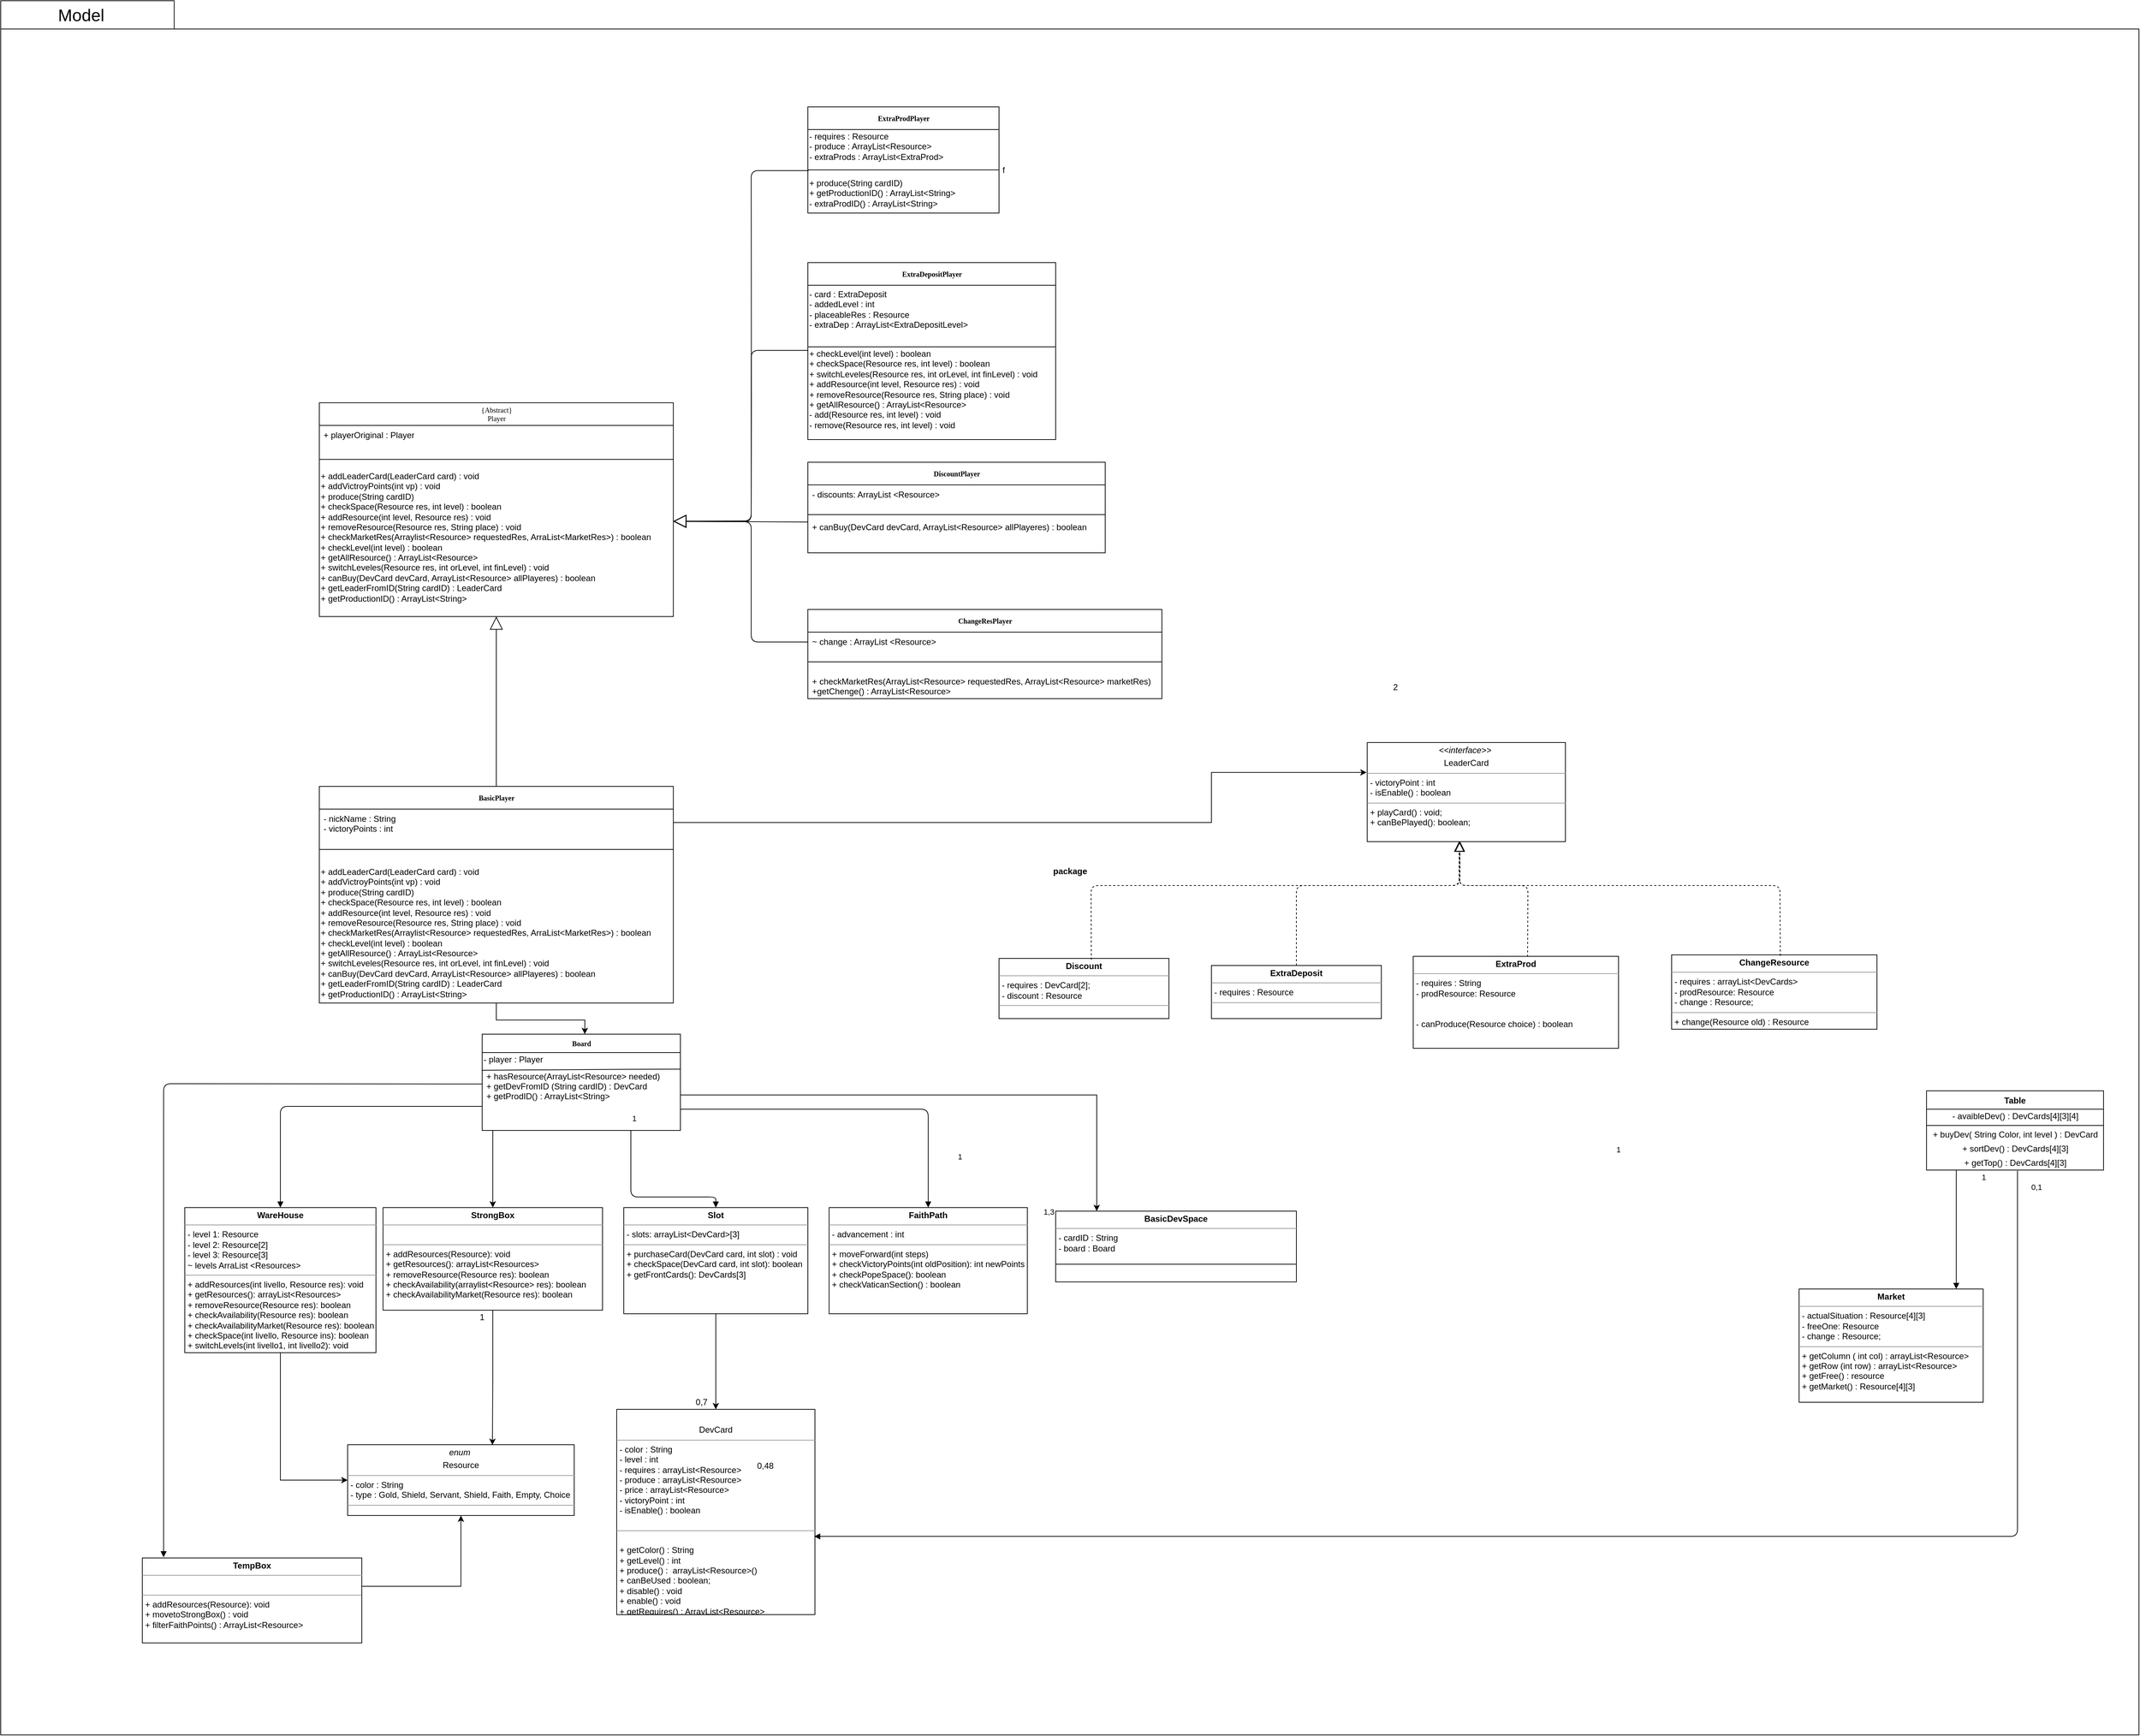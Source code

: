 <mxfile version="14.6.13" type="github">
  <diagram name="Page-1" id="c4acf3e9-155e-7222-9cf6-157b1a14988f">
    <mxGraphModel dx="6780" dy="4185" grid="1" gridSize="10" guides="1" tooltips="1" connect="1" arrows="1" fold="1" page="1" pageScale="1" pageWidth="850" pageHeight="1100" background="#ffffff" math="0" shadow="0">
      <root>
        <mxCell id="0" />
        <mxCell id="1" parent="0" />
        <mxCell id="kKySkyt4rWCCK8jObTBy-1" style="edgeStyle=orthogonalEdgeStyle;rounded=0;orthogonalLoop=1;jettySize=auto;html=1;exitX=1;exitY=0.5;exitDx=0;exitDy=0;entryX=-0.003;entryY=0.302;entryDx=0;entryDy=0;entryPerimeter=0;" parent="1" source="17acba5748e5396b-21" target="Tt4_UZsse2JY--aP2vom-9" edge="1">
          <mxGeometry relative="1" as="geometry">
            <mxPoint x="1279" y="289" as="targetPoint" />
            <Array as="points">
              <mxPoint x="1060" y="361" />
              <mxPoint x="1060" y="290" />
            </Array>
          </mxGeometry>
        </mxCell>
        <mxCell id="17acba5748e5396b-20" value="{Abstract}&lt;br&gt;Player" style="swimlane;html=1;fontStyle=0;childLayout=stackLayout;horizontal=1;startSize=32;fillColor=none;horizontalStack=0;resizeParent=1;resizeLast=0;collapsible=1;marginBottom=0;swimlaneFillColor=#ffffff;rounded=0;shadow=0;comic=0;labelBackgroundColor=none;strokeWidth=1;fontFamily=Verdana;fontSize=10;align=center;" parent="1" vertex="1">
          <mxGeometry x="-200" y="-232" width="500" height="302" as="geometry" />
        </mxCell>
        <mxCell id="tSDiauI4BHr5IlE3H6ec-18" value="+ playerOriginal : Player" style="text;html=1;strokeColor=none;fillColor=none;align=left;verticalAlign=top;spacingLeft=4;spacingRight=4;whiteSpace=wrap;overflow=hidden;rotatable=0;points=[[0,0.5],[1,0.5]];portConstraint=eastwest;" parent="17acba5748e5396b-20" vertex="1">
          <mxGeometry y="32" width="500" height="28" as="geometry" />
        </mxCell>
        <mxCell id="Tt4_UZsse2JY--aP2vom-36" value="" style="line;strokeWidth=1;fillColor=none;align=left;verticalAlign=middle;spacingTop=-1;spacingLeft=3;spacingRight=3;rotatable=0;labelPosition=right;points=[];portConstraint=eastwest;" parent="17acba5748e5396b-20" vertex="1">
          <mxGeometry y="60" width="500" height="40" as="geometry" />
        </mxCell>
        <mxCell id="J_sTyP8ABnYzC_URSm-T-1" value="+ addLeaderCard(LeaderCard card) : void&lt;br&gt;+ addVictroyPoints(int vp) : void&lt;br&gt;+ produce(String cardID)&lt;br&gt;+ checkSpace(Resource res, int level) : boolean&lt;br&gt;+ addResource(int level, Resource res) : void&lt;br&gt;+ removeResource(Resource res, String place) : void&lt;br&gt;+ checkMarketRes(Arraylist&amp;lt;Resource&amp;gt; requestedRes, ArraList&amp;lt;MarketRes&amp;gt;) : boolean&lt;br&gt;+ checkLevel(int level) : boolean&lt;br&gt;+ getAllResource() : ArrayList&amp;lt;Resource&amp;gt;&lt;br&gt;+ switchLeveles(Resource res, int orLevel, int finLevel) : void&lt;br&gt;+ canBuy(DevCard devCard, ArrayList&amp;lt;Resource&amp;gt; allPlayeres) : boolean&lt;br&gt;+ getLeaderFromID(String cardID) : LeaderCard&lt;br&gt;+ getProductionID() : ArrayList&amp;lt;String&amp;gt;&lt;br&gt;" style="text;html=1;strokeColor=none;fillColor=none;align=left;verticalAlign=middle;whiteSpace=wrap;rounded=0;" vertex="1" parent="17acba5748e5396b-20">
          <mxGeometry y="100" width="500" height="180" as="geometry" />
        </mxCell>
        <mxCell id="8uedm5YtxWgwwN68aBkR-3" style="edgeStyle=orthogonalEdgeStyle;rounded=0;orthogonalLoop=1;jettySize=auto;html=1;exitX=1;exitY=0.443;exitDx=0;exitDy=0;exitPerimeter=0;" parent="1" source="J_sTyP8ABnYzC_URSm-T-20" target="Tt4_UZsse2JY--aP2vom-49" edge="1">
          <mxGeometry relative="1" as="geometry">
            <Array as="points">
              <mxPoint x="898" y="746" />
            </Array>
            <mxPoint x="897.66" y="979.35" as="targetPoint" />
          </mxGeometry>
        </mxCell>
        <mxCell id="J_sTyP8ABnYzC_URSm-T-11" style="edgeStyle=orthogonalEdgeStyle;rounded=0;orthogonalLoop=1;jettySize=auto;html=1;" edge="1" parent="1" target="RtRzZt0xqBWtNR3uWcVC-19">
          <mxGeometry relative="1" as="geometry">
            <mxPoint x="45" y="796" as="sourcePoint" />
            <Array as="points">
              <mxPoint x="45" y="796" />
            </Array>
          </mxGeometry>
        </mxCell>
        <mxCell id="5d2195bd80daf111-5" value="&lt;b&gt;Board&lt;/b&gt;" style="swimlane;html=1;fontStyle=0;childLayout=stackLayout;horizontal=1;startSize=26;fillColor=none;horizontalStack=0;resizeParent=1;resizeLast=0;collapsible=1;marginBottom=0;swimlaneFillColor=#ffffff;rounded=0;shadow=0;comic=0;labelBackgroundColor=none;strokeWidth=1;fontFamily=Verdana;fontSize=10;align=center;" parent="1" vertex="1">
          <mxGeometry x="30" y="660" width="280" height="136" as="geometry" />
        </mxCell>
        <mxCell id="J_sTyP8ABnYzC_URSm-T-12" value="- player : Player&lt;br&gt;" style="text;html=1;strokeColor=none;fillColor=none;align=left;verticalAlign=middle;whiteSpace=wrap;rounded=0;" vertex="1" parent="5d2195bd80daf111-5">
          <mxGeometry y="26" width="280" height="20" as="geometry" />
        </mxCell>
        <mxCell id="J_sTyP8ABnYzC_URSm-T-20" value="+ hasResource(ArrayList&lt;Resource&gt; needed)&#xa;+ getDevFromID (String cardID) : DevCard&#xa;+ getProdID() : ArrayList&lt;String&gt;&#xa;" style="text;strokeColor=none;fillColor=none;align=left;verticalAlign=top;spacingLeft=4;spacingRight=4;overflow=hidden;rotatable=0;points=[[0,0.5],[1,0.5]];portConstraint=eastwest;" vertex="1" parent="5d2195bd80daf111-5">
          <mxGeometry y="46" width="280" height="90" as="geometry" />
        </mxCell>
        <mxCell id="J_sTyP8ABnYzC_URSm-T-14" value="" style="endArrow=none;html=1;exitX=0;exitY=0.056;exitDx=0;exitDy=0;exitPerimeter=0;entryX=1.002;entryY=0.037;entryDx=0;entryDy=0;entryPerimeter=0;" edge="1" parent="5d2195bd80daf111-5" source="J_sTyP8ABnYzC_URSm-T-20" target="J_sTyP8ABnYzC_URSm-T-20">
          <mxGeometry width="50" height="50" relative="1" as="geometry">
            <mxPoint x="-40" y="90" as="sourcePoint" />
            <mxPoint x="270" y="50" as="targetPoint" />
            <Array as="points">
              <mxPoint x="140" y="50" />
            </Array>
          </mxGeometry>
        </mxCell>
        <mxCell id="5d2195bd80daf111-12" value="&lt;p style=&quot;margin: 0px ; margin-top: 4px ; text-align: center&quot;&gt;&lt;i&gt;enum&amp;nbsp;&lt;/i&gt;&lt;/p&gt;&lt;p style=&quot;margin: 0px ; margin-top: 4px ; text-align: center&quot;&gt;Resource&lt;/p&gt;&lt;hr size=&quot;1&quot;&gt;&lt;p style=&quot;margin: 0px ; margin-left: 4px&quot;&gt;- color : String&lt;br&gt;- type : Gold, Shield, Servant, Shield, Faith, Empty, Choice&lt;/p&gt;&lt;hr size=&quot;1&quot;&gt;&lt;p style=&quot;margin: 0px ; margin-left: 4px&quot;&gt;&lt;br&gt;&lt;/p&gt;" style="verticalAlign=top;align=left;overflow=fill;fontSize=12;fontFamily=Helvetica;html=1;rounded=0;shadow=0;comic=0;labelBackgroundColor=none;strokeWidth=1" parent="1" vertex="1">
          <mxGeometry x="-160" y="1240" width="320" height="100" as="geometry" />
        </mxCell>
        <mxCell id="RtRzZt0xqBWtNR3uWcVC-22" style="edgeStyle=orthogonalEdgeStyle;rounded=0;orthogonalLoop=1;jettySize=auto;html=1;entryX=0.639;entryY=0.004;entryDx=0;entryDy=0;entryPerimeter=0;" parent="1" source="RtRzZt0xqBWtNR3uWcVC-19" target="5d2195bd80daf111-12" edge="1">
          <mxGeometry relative="1" as="geometry" />
        </mxCell>
        <mxCell id="RtRzZt0xqBWtNR3uWcVC-19" value="&lt;p style=&quot;margin: 0px ; margin-top: 4px ; text-align: center&quot;&gt;&lt;b&gt;StrongBox&lt;/b&gt;&lt;/p&gt;&lt;hr size=&quot;1&quot;&gt;&lt;p style=&quot;margin: 0px ; margin-left: 4px&quot;&gt;&lt;br&gt;&lt;/p&gt;&lt;hr size=&quot;1&quot;&gt;&lt;p style=&quot;margin: 0px ; margin-left: 4px&quot;&gt;+ addResources(Resource): void&lt;/p&gt;&lt;p style=&quot;margin: 0px ; margin-left: 4px&quot;&gt;+ getResources(): arrayList&amp;lt;Resources&amp;gt;&lt;/p&gt;&lt;p style=&quot;margin: 0px ; margin-left: 4px&quot;&gt;+ removeResource(Resource res): boolean&lt;/p&gt;&lt;p style=&quot;margin: 0px ; margin-left: 4px&quot;&gt;+ checkAvailability(arraylist&amp;lt;Resource&amp;gt; res): boolean&lt;/p&gt;&lt;p style=&quot;margin: 0px ; margin-left: 4px&quot;&gt;+ checkAvailabilityMarket(Resource res): boolean&lt;br&gt;&lt;/p&gt;" style="verticalAlign=top;align=left;overflow=fill;fontSize=12;fontFamily=Helvetica;html=1;rounded=0;shadow=0;comic=0;labelBackgroundColor=none;strokeWidth=1" parent="1" vertex="1">
          <mxGeometry x="-110" y="905" width="310" height="145" as="geometry" />
        </mxCell>
        <mxCell id="RtRzZt0xqBWtNR3uWcVC-25" style="edgeStyle=orthogonalEdgeStyle;rounded=0;orthogonalLoop=1;jettySize=auto;html=1;" parent="1" source="RtRzZt0xqBWtNR3uWcVC-20" target="5d2195bd80daf111-12" edge="1">
          <mxGeometry relative="1" as="geometry">
            <Array as="points">
              <mxPoint x="-255" y="1190" />
              <mxPoint x="-255" y="1190" />
            </Array>
          </mxGeometry>
        </mxCell>
        <mxCell id="RtRzZt0xqBWtNR3uWcVC-20" value="&lt;p style=&quot;margin: 0px ; margin-top: 4px ; text-align: center&quot;&gt;&lt;b&gt;WareHouse&lt;/b&gt;&lt;/p&gt;&lt;hr size=&quot;1&quot;&gt;&lt;p style=&quot;margin: 0px ; margin-left: 4px&quot;&gt;- level 1: Resource&lt;/p&gt;&lt;p style=&quot;margin: 0px ; margin-left: 4px&quot;&gt;- level 2: Resource[2]&lt;/p&gt;&lt;p style=&quot;margin: 0px ; margin-left: 4px&quot;&gt;- level 3: Resource[3]&lt;/p&gt;&lt;p style=&quot;margin: 0px ; margin-left: 4px&quot;&gt;~ levels ArraList &amp;lt;Resources&amp;gt;&lt;/p&gt;&lt;hr size=&quot;1&quot;&gt;&lt;p style=&quot;margin: 0px ; margin-left: 4px&quot;&gt;+ addResources(int livello, Resource res): void&lt;/p&gt;&lt;p style=&quot;margin: 0px ; margin-left: 4px&quot;&gt;+ getResources(): arrayList&amp;lt;Resources&amp;gt;&lt;/p&gt;&lt;p style=&quot;margin: 0px ; margin-left: 4px&quot;&gt;+ removeResource(Resource res): boolean&lt;/p&gt;&lt;p style=&quot;margin: 0px ; margin-left: 4px&quot;&gt;+ checkAvailability(Resource res): boolean&lt;/p&gt;&lt;p style=&quot;margin: 0px ; margin-left: 4px&quot;&gt;+ checkAvailabilityMarket(Resource res): boolean&lt;/p&gt;&lt;p style=&quot;margin: 0px ; margin-left: 4px&quot;&gt;+ checkSpace(int livello, Resource ins): boolean&lt;/p&gt;&lt;p style=&quot;margin: 0px ; margin-left: 4px&quot;&gt;+ switchLevels(int livello1, int livello2): void&lt;/p&gt;" style="verticalAlign=top;align=left;overflow=fill;fontSize=12;fontFamily=Helvetica;html=1;rounded=0;shadow=0;comic=0;labelBackgroundColor=none;strokeWidth=1" parent="1" vertex="1">
          <mxGeometry x="-390" y="905" width="270" height="205" as="geometry" />
        </mxCell>
        <mxCell id="RtRzZt0xqBWtNR3uWcVC-24" value="1" style="text;html=1;strokeColor=none;fillColor=none;align=center;verticalAlign=middle;whiteSpace=wrap;rounded=0;" parent="1" vertex="1">
          <mxGeometry x="10" y="1050" width="40" height="20" as="geometry" />
        </mxCell>
        <mxCell id="Tt4_UZsse2JY--aP2vom-6" style="edgeStyle=orthogonalEdgeStyle;rounded=0;orthogonalLoop=1;jettySize=auto;html=1;" parent="1" source="RtRzZt0xqBWtNR3uWcVC-28" target="Tt4_UZsse2JY--aP2vom-1" edge="1">
          <mxGeometry relative="1" as="geometry" />
        </mxCell>
        <mxCell id="RtRzZt0xqBWtNR3uWcVC-28" value="&lt;p style=&quot;margin: 0px ; margin-top: 4px ; text-align: center&quot;&gt;&lt;b&gt;Slot&lt;/b&gt;&lt;/p&gt;&lt;hr size=&quot;1&quot;&gt;&lt;p style=&quot;margin: 0px ; margin-left: 4px&quot;&gt;- slots: arrayList&amp;lt;DevCard&amp;gt;[3]&lt;/p&gt;&lt;hr size=&quot;1&quot;&gt;&lt;p style=&quot;margin: 0px ; margin-left: 4px&quot;&gt;+ purchaseCard(DevCard card, int slot) : void&lt;/p&gt;&lt;p style=&quot;margin: 0px ; margin-left: 4px&quot;&gt;+ checkSpace(DevCard card, int slot): boolean&lt;/p&gt;&lt;p style=&quot;margin: 0px ; margin-left: 4px&quot;&gt;+ getFrontCards(): DevCards[3]&lt;/p&gt;&lt;p style=&quot;margin: 0px ; margin-left: 4px&quot;&gt;&lt;br&gt;&lt;/p&gt;" style="verticalAlign=top;align=left;overflow=fill;fontSize=12;fontFamily=Helvetica;html=1;rounded=0;shadow=0;comic=0;labelBackgroundColor=none;strokeWidth=1" parent="1" vertex="1">
          <mxGeometry x="230" y="905" width="260" height="150" as="geometry" />
        </mxCell>
        <mxCell id="RtRzZt0xqBWtNR3uWcVC-29" value="&lt;p style=&quot;margin: 0px ; margin-top: 4px ; text-align: center&quot;&gt;&lt;b&gt;FaithPath&lt;/b&gt;&lt;/p&gt;&lt;hr size=&quot;1&quot;&gt;&lt;p style=&quot;margin: 0px ; margin-left: 4px&quot;&gt;- advancement : int&lt;/p&gt;&lt;hr size=&quot;1&quot;&gt;&lt;p style=&quot;margin: 0px ; margin-left: 4px&quot;&gt;+ moveForward(int steps)&lt;/p&gt;&lt;p style=&quot;margin: 0px ; margin-left: 4px&quot;&gt;+ checkVictoryPoints(int oldPosition): int newPoints&lt;/p&gt;&lt;p style=&quot;margin: 0px ; margin-left: 4px&quot;&gt;+ checkPopeSpace(): boolean&lt;/p&gt;&lt;p style=&quot;margin: 0px ; margin-left: 4px&quot;&gt;+ checkVaticanSection() : boolean&lt;/p&gt;" style="verticalAlign=top;align=left;overflow=fill;fontSize=12;fontFamily=Helvetica;html=1;rounded=0;shadow=0;comic=0;labelBackgroundColor=none;strokeWidth=1" parent="1" vertex="1">
          <mxGeometry x="520" y="905" width="280" height="150" as="geometry" />
        </mxCell>
        <mxCell id="Tt4_UZsse2JY--aP2vom-1" value="&lt;p style=&quot;margin: 0px ; margin-top: 4px ; text-align: center&quot;&gt;&lt;br&gt;&lt;/p&gt;&lt;p style=&quot;margin: 0px ; margin-top: 4px ; text-align: center&quot;&gt;DevCard&lt;/p&gt;&lt;hr size=&quot;1&quot;&gt;&lt;p style=&quot;margin: 0px ; margin-left: 4px&quot;&gt;- color : String&lt;br&gt;- level : int&amp;nbsp;&lt;/p&gt;&lt;p style=&quot;margin: 0px ; margin-left: 4px&quot;&gt;- requires : arrayList&amp;lt;Resource&amp;gt;&lt;/p&gt;&lt;p style=&quot;margin: 0px ; margin-left: 4px&quot;&gt;- produce : arrayList&amp;lt;Resource&amp;gt;&amp;nbsp;&lt;/p&gt;&lt;p style=&quot;margin: 0px ; margin-left: 4px&quot;&gt;- price : arrayList&amp;lt;Resource&amp;gt;&lt;/p&gt;&lt;p style=&quot;margin: 0px ; margin-left: 4px&quot;&gt;- victoryPoint : int&lt;/p&gt;&lt;p style=&quot;margin: 0px ; margin-left: 4px&quot;&gt;- isEnable() : boolean&lt;/p&gt;&lt;p style=&quot;margin: 0px ; margin-left: 4px&quot;&gt;&lt;br&gt;&lt;/p&gt;&lt;hr size=&quot;1&quot;&gt;&lt;p style=&quot;margin: 0px ; margin-left: 4px&quot;&gt;&amp;nbsp;&lt;/p&gt;&lt;p style=&quot;margin: 0px ; margin-left: 4px&quot;&gt;+ getColor() : String&lt;/p&gt;&lt;p style=&quot;margin: 0px ; margin-left: 4px&quot;&gt;+ getLevel() : int&amp;nbsp;&lt;/p&gt;&lt;p style=&quot;margin: 0px ; margin-left: 4px&quot;&gt;+ produce() : &amp;nbsp;arrayList&amp;lt;Resource&amp;gt;()&lt;/p&gt;&lt;p style=&quot;margin: 0px ; margin-left: 4px&quot;&gt;+ canBeUsed : boolean;&lt;/p&gt;&lt;p style=&quot;margin: 0px ; margin-left: 4px&quot;&gt;+ disable() : void&lt;/p&gt;&lt;p style=&quot;margin: 0px ; margin-left: 4px&quot;&gt;+ enable() : void&lt;/p&gt;&lt;p style=&quot;margin: 0px ; margin-left: 4px&quot;&gt;+ getRequires() : ArrayList&amp;lt;Resource&amp;gt;&lt;/p&gt;&lt;p style=&quot;margin: 0px ; margin-left: 4px&quot;&gt;&lt;br&gt;&lt;/p&gt;&lt;p style=&quot;margin: 0px ; margin-left: 4px&quot;&gt;&lt;br&gt;&lt;/p&gt;" style="verticalAlign=top;align=left;overflow=fill;fontSize=12;fontFamily=Helvetica;html=1;rounded=0;shadow=0;comic=0;labelBackgroundColor=none;strokeWidth=1" parent="1" vertex="1">
          <mxGeometry x="220" y="1190" width="280" height="290" as="geometry" />
        </mxCell>
        <mxCell id="Tt4_UZsse2JY--aP2vom-7" value="0,7" style="text;html=1;strokeColor=none;fillColor=none;align=center;verticalAlign=middle;whiteSpace=wrap;rounded=0;" parent="1" vertex="1">
          <mxGeometry x="320" y="1170" width="40" height="20" as="geometry" />
        </mxCell>
        <mxCell id="Tt4_UZsse2JY--aP2vom-9" value="&lt;p style=&quot;margin: 0px ; margin-top: 4px ; text-align: center&quot;&gt;&lt;i&gt;&amp;lt;&amp;lt;interface&amp;gt;&amp;gt;&amp;nbsp;&lt;/i&gt;&lt;/p&gt;&lt;p style=&quot;margin: 0px ; margin-top: 4px ; text-align: center&quot;&gt;LeaderCard&lt;/p&gt;&lt;hr size=&quot;1&quot;&gt;&lt;p style=&quot;margin: 0px ; margin-left: 4px&quot;&gt;- victoryPoint : int&lt;br&gt;&lt;/p&gt;&lt;p style=&quot;margin: 0px ; margin-left: 4px&quot;&gt;- isEnable() : boolean&lt;/p&gt;&lt;hr size=&quot;1&quot;&gt;&lt;p style=&quot;margin: 0px ; margin-left: 4px&quot;&gt;+ playCard() : void;&lt;br&gt;&lt;/p&gt;&lt;p style=&quot;margin: 0px ; margin-left: 4px&quot;&gt;+ canBePlayed(): boolean;&lt;/p&gt;" style="verticalAlign=top;align=left;overflow=fill;fontSize=12;fontFamily=Helvetica;html=1;rounded=0;shadow=0;comic=0;labelBackgroundColor=none;strokeWidth=1" parent="1" vertex="1">
          <mxGeometry x="1280" y="248" width="280" height="140" as="geometry" />
        </mxCell>
        <mxCell id="Tt4_UZsse2JY--aP2vom-10" value="&lt;p style=&quot;margin: 0px ; margin-top: 4px ; text-align: center&quot;&gt;&lt;b&gt;Discount&lt;/b&gt;&lt;/p&gt;&lt;hr size=&quot;1&quot;&gt;&lt;p style=&quot;margin: 0px ; margin-left: 4px&quot;&gt;- requires : DevCard[2];&lt;/p&gt;&lt;p style=&quot;margin: 0px ; margin-left: 4px&quot;&gt;- discount : Resource&lt;/p&gt;&lt;hr size=&quot;1&quot;&gt;&lt;p style=&quot;margin: 0px ; margin-left: 4px&quot;&gt;&lt;br&gt;&lt;/p&gt;" style="verticalAlign=top;align=left;overflow=fill;fontSize=12;fontFamily=Helvetica;html=1;rounded=0;shadow=0;comic=0;labelBackgroundColor=none;strokeWidth=1" parent="1" vertex="1">
          <mxGeometry x="760" y="553" width="240" height="85" as="geometry" />
        </mxCell>
        <mxCell id="Tt4_UZsse2JY--aP2vom-15" value="2" style="text;html=1;strokeColor=none;fillColor=none;align=center;verticalAlign=middle;whiteSpace=wrap;rounded=0;" parent="1" vertex="1">
          <mxGeometry x="1300" y="160" width="40" height="20" as="geometry" />
        </mxCell>
        <mxCell id="Tt4_UZsse2JY--aP2vom-23" value="&lt;p style=&quot;margin: 0px ; margin-top: 4px ; text-align: center&quot;&gt;&lt;b&gt;ExtraDeposit&lt;/b&gt;&lt;/p&gt;&lt;hr size=&quot;1&quot;&gt;&lt;p style=&quot;margin: 0px ; margin-left: 4px&quot;&gt;- requires : Resource&lt;/p&gt;&lt;hr size=&quot;1&quot;&gt;&lt;p style=&quot;margin: 0px ; margin-left: 4px&quot;&gt;&lt;br&gt;&lt;/p&gt;" style="verticalAlign=top;align=left;overflow=fill;fontSize=12;fontFamily=Helvetica;html=1;rounded=0;shadow=0;comic=0;labelBackgroundColor=none;strokeWidth=1" parent="1" vertex="1">
          <mxGeometry x="1060" y="563" width="240" height="75" as="geometry" />
        </mxCell>
        <mxCell id="Tt4_UZsse2JY--aP2vom-26" value="" style="endArrow=block;dashed=1;endFill=0;endSize=12;html=1;exitX=0.543;exitY=0.02;exitDx=0;exitDy=0;exitPerimeter=0;entryX=0.468;entryY=0.997;entryDx=0;entryDy=0;entryPerimeter=0;" parent="1" source="Tt4_UZsse2JY--aP2vom-10" target="Tt4_UZsse2JY--aP2vom-9" edge="1">
          <mxGeometry width="160" relative="1" as="geometry">
            <mxPoint x="1040" y="500" as="sourcePoint" />
            <mxPoint x="1200" y="500" as="targetPoint" />
            <Array as="points">
              <mxPoint x="890" y="450" />
              <mxPoint x="1411" y="450" />
            </Array>
          </mxGeometry>
        </mxCell>
        <mxCell id="Tt4_UZsse2JY--aP2vom-28" value="" style="endArrow=block;dashed=1;endFill=0;endSize=12;html=1;entryX=0.464;entryY=0.997;entryDx=0;entryDy=0;entryPerimeter=0;" parent="1" source="Tt4_UZsse2JY--aP2vom-23" target="Tt4_UZsse2JY--aP2vom-9" edge="1">
          <mxGeometry width="160" relative="1" as="geometry">
            <mxPoint x="1050.32" y="566.7" as="sourcePoint" />
            <mxPoint x="1410" y="390" as="targetPoint" />
            <Array as="points">
              <mxPoint x="1180" y="450" />
              <mxPoint x="1410" y="450" />
            </Array>
          </mxGeometry>
        </mxCell>
        <mxCell id="Tt4_UZsse2JY--aP2vom-29" value="&lt;p style=&quot;margin: 0px ; margin-top: 4px ; text-align: center&quot;&gt;&lt;b&gt;ExtraProd&lt;/b&gt;&lt;/p&gt;&lt;hr size=&quot;1&quot;&gt;&lt;p style=&quot;margin: 0px ; margin-left: 4px&quot;&gt;- requires : String&lt;/p&gt;&lt;p style=&quot;margin: 0px ; margin-left: 4px&quot;&gt;- prodResource: Resource&lt;/p&gt;&lt;p style=&quot;margin: 0px ; margin-left: 4px&quot;&gt;&lt;br&gt;&lt;/p&gt;&lt;p style=&quot;margin: 0px ; margin-left: 4px&quot;&gt;&lt;br&gt;&lt;/p&gt;&lt;p style=&quot;margin: 0px ; margin-left: 4px&quot;&gt;- canProduce(Resource choice) : boolean&lt;/p&gt;" style="verticalAlign=top;align=left;overflow=fill;fontSize=12;fontFamily=Helvetica;html=1;rounded=0;shadow=0;comic=0;labelBackgroundColor=none;strokeWidth=1" parent="1" vertex="1">
          <mxGeometry x="1345" y="550" width="290" height="130" as="geometry" />
        </mxCell>
        <mxCell id="Tt4_UZsse2JY--aP2vom-31" value="" style="endArrow=block;dashed=1;endFill=0;endSize=12;html=1;exitX=0.557;exitY=0.005;exitDx=0;exitDy=0;exitPerimeter=0;entryX=0.467;entryY=0.995;entryDx=0;entryDy=0;entryPerimeter=0;" parent="1" source="Tt4_UZsse2JY--aP2vom-29" target="Tt4_UZsse2JY--aP2vom-9" edge="1">
          <mxGeometry width="160" relative="1" as="geometry">
            <mxPoint x="1340" y="565" as="sourcePoint" />
            <mxPoint x="1410" y="400" as="targetPoint" />
            <Array as="points">
              <mxPoint x="1507" y="450" />
              <mxPoint x="1410" y="450" />
            </Array>
          </mxGeometry>
        </mxCell>
        <mxCell id="Tt4_UZsse2JY--aP2vom-32" value="&lt;p style=&quot;margin: 0px ; margin-top: 4px ; text-align: center&quot;&gt;&lt;b&gt;ChangeResource&lt;/b&gt;&lt;/p&gt;&lt;hr size=&quot;1&quot;&gt;&lt;p style=&quot;margin: 0px ; margin-left: 4px&quot;&gt;- requires : arrayList&amp;lt;DevCards&amp;gt;&lt;/p&gt;&lt;p style=&quot;margin: 0px ; margin-left: 4px&quot;&gt;- prodResource: Resource&lt;/p&gt;&lt;p style=&quot;margin: 0px ; margin-left: 4px&quot;&gt;- change : Resource;&lt;/p&gt;&lt;hr size=&quot;1&quot;&gt;&lt;p style=&quot;margin: 0px ; margin-left: 4px&quot;&gt;+ change(Resource old) : Resource&lt;/p&gt;" style="verticalAlign=top;align=left;overflow=fill;fontSize=12;fontFamily=Helvetica;html=1;rounded=0;shadow=0;comic=0;labelBackgroundColor=none;strokeWidth=1" parent="1" vertex="1">
          <mxGeometry x="1710" y="548" width="290" height="105" as="geometry" />
        </mxCell>
        <mxCell id="Tt4_UZsse2JY--aP2vom-33" value="" style="endArrow=block;dashed=1;endFill=0;endSize=12;html=1;exitX=0.529;exitY=0.012;exitDx=0;exitDy=0;exitPerimeter=0;entryX=0.465;entryY=0.995;entryDx=0;entryDy=0;entryPerimeter=0;" parent="1" source="Tt4_UZsse2JY--aP2vom-32" target="Tt4_UZsse2JY--aP2vom-9" edge="1">
          <mxGeometry width="160" relative="1" as="geometry">
            <mxPoint x="1631.53" y="555.005" as="sourcePoint" />
            <mxPoint x="1410" y="390" as="targetPoint" />
            <Array as="points">
              <mxPoint x="1863" y="450" />
              <mxPoint x="1550" y="450" />
              <mxPoint x="1410" y="450" />
            </Array>
          </mxGeometry>
        </mxCell>
        <mxCell id="Tt4_UZsse2JY--aP2vom-41" value="" style="endArrow=block;endFill=1;html=1;edgeStyle=orthogonalEdgeStyle;align=left;verticalAlign=top;entryX=0.5;entryY=0;entryDx=0;entryDy=0;" parent="1" target="RtRzZt0xqBWtNR3uWcVC-29" edge="1" source="J_sTyP8ABnYzC_URSm-T-20">
          <mxGeometry x="-0.854" y="-15" relative="1" as="geometry">
            <mxPoint x="360" y="840" as="sourcePoint" />
            <mxPoint x="410" y="825" as="targetPoint" />
            <mxPoint as="offset" />
            <Array as="points">
              <mxPoint x="660" y="766" />
            </Array>
          </mxGeometry>
        </mxCell>
        <mxCell id="Tt4_UZsse2JY--aP2vom-42" value="1" style="edgeLabel;resizable=0;html=1;align=left;verticalAlign=bottom;" parent="Tt4_UZsse2JY--aP2vom-41" connectable="0" vertex="1">
          <mxGeometry x="-1" relative="1" as="geometry">
            <mxPoint x="390" y="75" as="offset" />
          </mxGeometry>
        </mxCell>
        <mxCell id="Tt4_UZsse2JY--aP2vom-63" value="1" style="edgeLabel;resizable=0;html=1;align=left;verticalAlign=bottom;" parent="Tt4_UZsse2JY--aP2vom-41" connectable="0" vertex="1">
          <mxGeometry x="-1" relative="1" as="geometry">
            <mxPoint x="1320" y="65" as="offset" />
          </mxGeometry>
        </mxCell>
        <mxCell id="Tt4_UZsse2JY--aP2vom-43" value="" style="endArrow=block;endFill=1;html=1;edgeStyle=orthogonalEdgeStyle;align=left;verticalAlign=top;entryX=0.5;entryY=0;entryDx=0;entryDy=0;exitX=0;exitY=0.75;exitDx=0;exitDy=0;" parent="1" target="RtRzZt0xqBWtNR3uWcVC-20" edge="1" source="5d2195bd80daf111-5">
          <mxGeometry x="-0.854" y="-15" relative="1" as="geometry">
            <mxPoint x="-60" y="840" as="sourcePoint" />
            <mxPoint x="300" y="895" as="targetPoint" />
            <Array as="points">
              <mxPoint x="-255" y="762" />
            </Array>
            <mxPoint as="offset" />
          </mxGeometry>
        </mxCell>
        <mxCell id="Tt4_UZsse2JY--aP2vom-44" value="1,3" style="edgeLabel;resizable=0;html=1;align=left;verticalAlign=bottom;" parent="Tt4_UZsse2JY--aP2vom-43" connectable="0" vertex="1">
          <mxGeometry x="-1" relative="1" as="geometry">
            <mxPoint x="790.96" y="157.5" as="offset" />
          </mxGeometry>
        </mxCell>
        <mxCell id="Tt4_UZsse2JY--aP2vom-45" value="" style="endArrow=block;endFill=1;html=1;edgeStyle=orthogonalEdgeStyle;align=left;verticalAlign=top;exitX=0.75;exitY=1;exitDx=0;exitDy=0;" parent="1" source="5d2195bd80daf111-5" target="RtRzZt0xqBWtNR3uWcVC-28" edge="1">
          <mxGeometry x="-0.854" y="-15" relative="1" as="geometry">
            <mxPoint x="340" y="870" as="sourcePoint" />
            <mxPoint x="590" y="915" as="targetPoint" />
            <mxPoint as="offset" />
            <Array as="points">
              <mxPoint x="240" y="890" />
              <mxPoint x="360" y="890" />
            </Array>
          </mxGeometry>
        </mxCell>
        <mxCell id="Tt4_UZsse2JY--aP2vom-46" value="1" style="edgeLabel;resizable=0;html=1;align=left;verticalAlign=bottom;" parent="Tt4_UZsse2JY--aP2vom-45" connectable="0" vertex="1">
          <mxGeometry x="-1" relative="1" as="geometry">
            <mxPoint y="-9" as="offset" />
          </mxGeometry>
        </mxCell>
        <mxCell id="Tt4_UZsse2JY--aP2vom-49" value="&lt;p style=&quot;margin: 0px ; margin-top: 4px ; text-align: center&quot;&gt;&lt;b&gt;BasicDevSpace&lt;/b&gt;&lt;br&gt;&lt;/p&gt;&lt;hr size=&quot;1&quot;&gt;&lt;p style=&quot;margin: 0px ; margin-left: 4px&quot;&gt;- cardID : String&lt;/p&gt;&lt;p style=&quot;margin: 0px ; margin-left: 4px&quot;&gt;- board : Board&lt;/p&gt;&lt;p style=&quot;margin: 0px ; margin-left: 4px&quot;&gt;&lt;br&gt;&lt;/p&gt;&lt;p style=&quot;margin: 0px ; margin-left: 4px&quot;&gt;&lt;br&gt;&lt;/p&gt;&lt;p style=&quot;margin: 0px ; margin-left: 4px&quot;&gt;&lt;br&gt;&lt;/p&gt;&lt;p style=&quot;margin: 0px ; margin-left: 4px&quot;&gt;&lt;br&gt;&lt;/p&gt;" style="verticalAlign=top;align=left;overflow=fill;fontSize=12;fontFamily=Helvetica;html=1;rounded=0;shadow=0;comic=0;labelBackgroundColor=none;strokeWidth=1" parent="1" vertex="1">
          <mxGeometry x="840" y="910" width="340" height="100" as="geometry" />
        </mxCell>
        <mxCell id="Tt4_UZsse2JY--aP2vom-53" value="Table" style="swimlane;fontStyle=1;align=center;verticalAlign=top;childLayout=stackLayout;horizontal=1;startSize=26;horizontalStack=0;resizeParent=1;resizeParentMax=0;resizeLast=0;collapsible=1;marginBottom=0;" parent="1" vertex="1">
          <mxGeometry x="2070" y="740" width="250" height="112" as="geometry" />
        </mxCell>
        <mxCell id="Tt4_UZsse2JY--aP2vom-68" value="- avaibleDev() : DevCards[4][3][4]" style="text;html=1;align=center;verticalAlign=middle;resizable=0;points=[];autosize=1;" parent="Tt4_UZsse2JY--aP2vom-53" vertex="1">
          <mxGeometry y="26" width="250" height="20" as="geometry" />
        </mxCell>
        <mxCell id="Tt4_UZsse2JY--aP2vom-55" value="" style="line;strokeWidth=1;fillColor=none;align=left;verticalAlign=middle;spacingTop=-1;spacingLeft=3;spacingRight=3;rotatable=0;labelPosition=right;points=[];portConstraint=eastwest;" parent="Tt4_UZsse2JY--aP2vom-53" vertex="1">
          <mxGeometry y="46" width="250" height="6" as="geometry" />
        </mxCell>
        <mxCell id="Tt4_UZsse2JY--aP2vom-65" value="+ buyDev( String Color, int level ) : DevCard" style="text;html=1;align=center;verticalAlign=middle;resizable=0;points=[];autosize=1;" parent="Tt4_UZsse2JY--aP2vom-53" vertex="1">
          <mxGeometry y="52" width="250" height="20" as="geometry" />
        </mxCell>
        <mxCell id="Tt4_UZsse2JY--aP2vom-69" value="+ sortDev() : DevCards[4][3]" style="text;html=1;align=center;verticalAlign=middle;resizable=0;points=[];autosize=1;" parent="Tt4_UZsse2JY--aP2vom-53" vertex="1">
          <mxGeometry y="72" width="250" height="20" as="geometry" />
        </mxCell>
        <mxCell id="Tt4_UZsse2JY--aP2vom-71" value="+ getTop() : DevCards[4][3]" style="text;html=1;align=center;verticalAlign=middle;resizable=0;points=[];autosize=1;" parent="Tt4_UZsse2JY--aP2vom-53" vertex="1">
          <mxGeometry y="92" width="250" height="20" as="geometry" />
        </mxCell>
        <mxCell id="Tt4_UZsse2JY--aP2vom-64" value="&lt;p style=&quot;margin: 0px ; margin-top: 4px ; text-align: center&quot;&gt;&lt;b&gt;Market&lt;/b&gt;&lt;/p&gt;&lt;hr size=&quot;1&quot;&gt;&lt;p style=&quot;margin: 0px ; margin-left: 4px&quot;&gt;- actualSituation : Resource[4][3]&amp;nbsp;&lt;/p&gt;&lt;p style=&quot;margin: 0px ; margin-left: 4px&quot;&gt;- freeOne: Resource&lt;/p&gt;&lt;p style=&quot;margin: 0px ; margin-left: 4px&quot;&gt;- change : Resource;&lt;/p&gt;&lt;hr size=&quot;1&quot;&gt;&lt;p style=&quot;margin: 0px ; margin-left: 4px&quot;&gt;+ getColumn ( int col) : arrayList&amp;lt;Resource&amp;gt;&amp;nbsp;&lt;/p&gt;&lt;p style=&quot;margin: 0px ; margin-left: 4px&quot;&gt;+ getRow (int row) : arrayList&amp;lt;Resource&amp;gt;&lt;/p&gt;&lt;p style=&quot;margin: 0px ; margin-left: 4px&quot;&gt;+ getFree() : resource&lt;/p&gt;&lt;p style=&quot;margin: 0px ; margin-left: 4px&quot;&gt;+ getMarket() : Resource[4][3]&lt;/p&gt;" style="verticalAlign=top;align=left;overflow=fill;fontSize=12;fontFamily=Helvetica;html=1;rounded=0;shadow=0;comic=0;labelBackgroundColor=none;strokeWidth=1" parent="1" vertex="1">
          <mxGeometry x="1890" y="1020" width="260" height="160" as="geometry" />
        </mxCell>
        <mxCell id="Tt4_UZsse2JY--aP2vom-74" value="0,1" style="endArrow=block;endFill=1;html=1;edgeStyle=orthogonalEdgeStyle;align=left;verticalAlign=top;exitX=0.514;exitY=1.05;exitDx=0;exitDy=0;exitPerimeter=0;entryX=0.996;entryY=0.619;entryDx=0;entryDy=0;entryPerimeter=0;" parent="1" source="Tt4_UZsse2JY--aP2vom-71" target="Tt4_UZsse2JY--aP2vom-1" edge="1">
          <mxGeometry x="-0.991" y="17" relative="1" as="geometry">
            <mxPoint x="900" y="1250" as="sourcePoint" />
            <mxPoint x="910" y="1210" as="targetPoint" />
            <Array as="points">
              <mxPoint x="2199" y="1370" />
            </Array>
            <mxPoint as="offset" />
          </mxGeometry>
        </mxCell>
        <mxCell id="Tt4_UZsse2JY--aP2vom-75" value="1" style="edgeLabel;resizable=0;html=1;align=left;verticalAlign=bottom;" parent="Tt4_UZsse2JY--aP2vom-74" connectable="0" vertex="1">
          <mxGeometry x="-1" relative="1" as="geometry">
            <mxPoint x="-53" y="17" as="offset" />
          </mxGeometry>
        </mxCell>
        <mxCell id="Tt4_UZsse2JY--aP2vom-76" value="0,48" style="text;html=1;strokeColor=none;fillColor=none;align=center;verticalAlign=middle;whiteSpace=wrap;rounded=0;" parent="1" vertex="1">
          <mxGeometry x="410" y="1260" width="40" height="20" as="geometry" />
        </mxCell>
        <mxCell id="Tt4_UZsse2JY--aP2vom-77" value="" style="endArrow=block;endFill=1;html=1;edgeStyle=orthogonalEdgeStyle;align=left;verticalAlign=top;exitX=0.168;exitY=0.992;exitDx=0;exitDy=0;exitPerimeter=0;" parent="1" source="Tt4_UZsse2JY--aP2vom-71" edge="1">
          <mxGeometry x="-0.76" y="30" relative="1" as="geometry">
            <mxPoint x="2095" y="852" as="sourcePoint" />
            <mxPoint x="2112" y="1020" as="targetPoint" />
            <Array as="points">
              <mxPoint x="2112" y="1020" />
            </Array>
            <mxPoint as="offset" />
          </mxGeometry>
        </mxCell>
        <mxCell id="Tt4_UZsse2JY--aP2vom-84" value="&lt;p style=&quot;margin: 0px ; margin-top: 4px ; text-align: center&quot;&gt;&lt;b&gt;TempBox&lt;/b&gt;&lt;/p&gt;&lt;hr size=&quot;1&quot;&gt;&lt;p style=&quot;margin: 0px ; margin-left: 4px&quot;&gt;&lt;br&gt;&lt;/p&gt;&lt;hr size=&quot;1&quot;&gt;&lt;p style=&quot;margin: 0px ; margin-left: 4px&quot;&gt;+ addResources(Resource): void&lt;/p&gt;&lt;p style=&quot;margin: 0px ; margin-left: 4px&quot;&gt;+ movetoStrongBox() : void&lt;/p&gt;&lt;p style=&quot;margin: 0px ; margin-left: 4px&quot;&gt;+ filterFaithPoints() : ArrayList&amp;lt;Resource&amp;gt;&lt;/p&gt;" style="verticalAlign=top;align=left;overflow=fill;fontSize=12;fontFamily=Helvetica;html=1;rounded=0;shadow=0;comic=0;labelBackgroundColor=none;strokeWidth=1" parent="1" vertex="1">
          <mxGeometry x="-450" y="1400" width="310" height="120" as="geometry" />
        </mxCell>
        <mxCell id="Tt4_UZsse2JY--aP2vom-85" value="" style="endArrow=block;endFill=1;html=1;edgeStyle=orthogonalEdgeStyle;align=left;verticalAlign=top;entryX=0.097;entryY=-0.008;entryDx=0;entryDy=0;entryPerimeter=0;exitX=0.002;exitY=0.271;exitDx=0;exitDy=0;exitPerimeter=0;" parent="1" source="J_sTyP8ABnYzC_URSm-T-20" target="Tt4_UZsse2JY--aP2vom-84" edge="1">
          <mxGeometry x="-0.854" y="-15" relative="1" as="geometry">
            <mxPoint x="-10" y="780" as="sourcePoint" />
            <mxPoint x="-254.04" y="915" as="targetPoint" />
            <Array as="points">
              <mxPoint x="-10" y="730" />
              <mxPoint x="-420" y="730" />
            </Array>
            <mxPoint as="offset" />
          </mxGeometry>
        </mxCell>
        <mxCell id="Tt4_UZsse2JY--aP2vom-87" style="edgeStyle=orthogonalEdgeStyle;rounded=0;orthogonalLoop=1;jettySize=auto;html=1;exitX=1;exitY=0.5;exitDx=0;exitDy=0;entryX=0.5;entryY=1;entryDx=0;entryDy=0;" parent="1" source="Tt4_UZsse2JY--aP2vom-84" target="5d2195bd80daf111-12" edge="1">
          <mxGeometry relative="1" as="geometry">
            <Array as="points">
              <mxPoint y="1440" />
            </Array>
            <mxPoint x="-365" y="1370" as="sourcePoint" />
            <mxPoint x="-330" y="1250" as="targetPoint" />
          </mxGeometry>
        </mxCell>
        <mxCell id="w-K9gkln1mTXEIpbY9fb-2" value="&lt;font style=&quot;font-size: 24px&quot;&gt;Model&lt;/font&gt;" style="text;html=1;strokeColor=none;fillColor=none;align=left;verticalAlign=top;spacingLeft=4;spacingRight=4;whiteSpace=wrap;overflow=hidden;rotatable=0;points=[[0,0.5],[1,0.5]];portConstraint=eastwest;" parent="1" vertex="1">
          <mxGeometry x="-575" y="-800" width="100" height="37" as="geometry" />
        </mxCell>
        <mxCell id="tSDiauI4BHr5IlE3H6ec-1" value="&lt;b&gt;BasicPlayer&lt;/b&gt;" style="swimlane;html=1;fontStyle=0;childLayout=stackLayout;horizontal=1;startSize=32;fillColor=none;horizontalStack=0;resizeParent=1;resizeLast=0;collapsible=1;marginBottom=0;swimlaneFillColor=#ffffff;rounded=0;shadow=0;comic=0;labelBackgroundColor=none;strokeWidth=1;fontFamily=Verdana;fontSize=10;align=center;" parent="1" vertex="1">
          <mxGeometry x="-200" y="310" width="500" height="306" as="geometry" />
        </mxCell>
        <mxCell id="17acba5748e5396b-21" value="- nickName : String&lt;br&gt;- victoryPoints : int&lt;br&gt;" style="text;html=1;strokeColor=none;fillColor=none;align=left;verticalAlign=top;spacingLeft=4;spacingRight=4;whiteSpace=wrap;overflow=hidden;rotatable=0;points=[[0,0.5],[1,0.5]];portConstraint=eastwest;" parent="tSDiauI4BHr5IlE3H6ec-1" vertex="1">
          <mxGeometry y="32" width="500" height="38" as="geometry" />
        </mxCell>
        <mxCell id="tSDiauI4BHr5IlE3H6ec-7" value="" style="line;strokeWidth=1;fillColor=none;align=left;verticalAlign=middle;spacingTop=-1;spacingLeft=3;spacingRight=3;rotatable=0;labelPosition=right;points=[];portConstraint=eastwest;" parent="tSDiauI4BHr5IlE3H6ec-1" vertex="1">
          <mxGeometry y="70" width="500" height="38" as="geometry" />
        </mxCell>
        <mxCell id="J_sTyP8ABnYzC_URSm-T-2" value="+ addLeaderCard(LeaderCard card) : void&lt;br&gt;+ addVictroyPoints(int vp) : void&lt;br&gt;+ produce(String cardID)&lt;br&gt;+ checkSpace(Resource res, int level) : boolean&lt;br&gt;+ addResource(int level, Resource res) : void&lt;br&gt;+ removeResource(Resource res, String place) : void&lt;br&gt;+ checkMarketRes(Arraylist&amp;lt;Resource&amp;gt; requestedRes, ArraList&amp;lt;MarketRes&amp;gt;) : boolean&lt;br&gt;+ checkLevel(int level) : boolean&lt;br&gt;+ getAllResource() : ArrayList&amp;lt;Resource&amp;gt;&lt;br&gt;+ switchLeveles(Resource res, int orLevel, int finLevel) : void&lt;br&gt;+ canBuy(DevCard devCard, ArrayList&amp;lt;Resource&amp;gt; allPlayeres) : boolean&lt;br&gt;+ getLeaderFromID(String cardID) : LeaderCard&lt;br&gt;+ getProductionID() : ArrayList&amp;lt;String&amp;gt;&lt;br&gt;" style="text;html=1;strokeColor=none;fillColor=none;align=left;verticalAlign=middle;whiteSpace=wrap;rounded=0;" vertex="1" parent="tSDiauI4BHr5IlE3H6ec-1">
          <mxGeometry y="108" width="500" height="198" as="geometry" />
        </mxCell>
        <mxCell id="tSDiauI4BHr5IlE3H6ec-12" value="&lt;b&gt;DiscountPlayer&lt;/b&gt;" style="swimlane;html=1;fontStyle=0;childLayout=stackLayout;horizontal=1;startSize=32;fillColor=none;horizontalStack=0;resizeParent=1;resizeLast=0;collapsible=1;marginBottom=0;swimlaneFillColor=#ffffff;rounded=0;shadow=0;comic=0;labelBackgroundColor=none;strokeWidth=1;fontFamily=Verdana;fontSize=10;align=center;" parent="1" vertex="1">
          <mxGeometry x="490" y="-148" width="420" height="128" as="geometry" />
        </mxCell>
        <mxCell id="Tt4_UZsse2JY--aP2vom-22" value="- discounts: ArrayList &amp;lt;Resource&amp;gt;" style="text;html=1;strokeColor=none;fillColor=none;align=left;verticalAlign=top;spacingLeft=4;spacingRight=4;whiteSpace=wrap;overflow=hidden;rotatable=0;points=[[0,0.5],[1,0.5]];portConstraint=eastwest;" parent="tSDiauI4BHr5IlE3H6ec-12" vertex="1">
          <mxGeometry y="32" width="420" height="38" as="geometry" />
        </mxCell>
        <mxCell id="tSDiauI4BHr5IlE3H6ec-13" value="" style="line;strokeWidth=1;fillColor=none;align=left;verticalAlign=middle;spacingTop=-1;spacingLeft=3;spacingRight=3;rotatable=0;labelPosition=right;points=[];portConstraint=eastwest;" parent="tSDiauI4BHr5IlE3H6ec-12" vertex="1">
          <mxGeometry y="70" width="420" height="8" as="geometry" />
        </mxCell>
        <mxCell id="tSDiauI4BHr5IlE3H6ec-35" value="+&amp;nbsp;canBuy(DevCard devCard, ArrayList&amp;lt;Resource&amp;gt; allPlayeres) : boolean" style="text;html=1;strokeColor=none;fillColor=none;align=left;verticalAlign=top;spacingLeft=4;spacingRight=4;whiteSpace=wrap;overflow=hidden;rotatable=0;points=[[0,0.5],[1,0.5]];portConstraint=eastwest;" parent="tSDiauI4BHr5IlE3H6ec-12" vertex="1">
          <mxGeometry y="78" width="420" height="32" as="geometry" />
        </mxCell>
        <mxCell id="tSDiauI4BHr5IlE3H6ec-14" value="&lt;b&gt;ExtraDepositPlayer&lt;/b&gt;" style="swimlane;html=1;fontStyle=0;childLayout=stackLayout;horizontal=1;startSize=32;fillColor=none;horizontalStack=0;resizeParent=1;resizeLast=0;collapsible=1;marginBottom=0;swimlaneFillColor=#ffffff;rounded=0;shadow=0;comic=0;labelBackgroundColor=none;strokeWidth=1;fontFamily=Verdana;fontSize=10;align=center;" parent="1" vertex="1">
          <mxGeometry x="490" y="-430" width="350" height="250" as="geometry" />
        </mxCell>
        <mxCell id="J_sTyP8ABnYzC_URSm-T-3" value="- card : ExtraDeposit&lt;br&gt;- addedLevel : int&amp;nbsp;&lt;br&gt;- placeableRes : Resource&lt;br&gt;- extraDep : ArrayList&amp;lt;ExtraDepositLevel&amp;gt;" style="text;html=1;strokeColor=none;fillColor=none;align=left;verticalAlign=middle;whiteSpace=wrap;rounded=0;" vertex="1" parent="tSDiauI4BHr5IlE3H6ec-14">
          <mxGeometry y="32" width="350" height="68" as="geometry" />
        </mxCell>
        <mxCell id="tSDiauI4BHr5IlE3H6ec-15" value="" style="line;strokeWidth=1;fillColor=none;align=left;verticalAlign=middle;spacingTop=-1;spacingLeft=3;spacingRight=3;rotatable=0;labelPosition=right;points=[];portConstraint=eastwest;" parent="tSDiauI4BHr5IlE3H6ec-14" vertex="1">
          <mxGeometry y="100" width="350" height="38" as="geometry" />
        </mxCell>
        <mxCell id="J_sTyP8ABnYzC_URSm-T-5" value="+ checkLevel(int level) : boolean&lt;br&gt;+ checkSpace(Resource res, int level) : boolean&lt;br&gt;+ switchLeveles(Resource res, int orLevel, int finLevel) : void&lt;br&gt;+ addResource(int level, Resource res) : void&lt;br&gt;+ removeResource(Resource res, String place) : void&lt;br&gt;+ getAllResource() : ArrayList&amp;lt;Resource&amp;gt;&lt;br&gt;- add(Resource res, int level) : void&lt;br&gt;- remove(Resource res, int level) : void" style="text;html=1;strokeColor=none;fillColor=none;align=left;verticalAlign=middle;whiteSpace=wrap;rounded=0;" vertex="1" parent="tSDiauI4BHr5IlE3H6ec-14">
          <mxGeometry y="138" width="350" height="82" as="geometry" />
        </mxCell>
        <mxCell id="tSDiauI4BHr5IlE3H6ec-16" value="&lt;b&gt;ChangeResPlayer&lt;/b&gt;" style="swimlane;html=1;fontStyle=0;childLayout=stackLayout;horizontal=1;startSize=32;fillColor=none;horizontalStack=0;resizeParent=1;resizeLast=0;collapsible=1;marginBottom=0;swimlaneFillColor=#ffffff;rounded=0;shadow=0;comic=0;labelBackgroundColor=none;strokeWidth=1;fontFamily=Verdana;fontSize=10;align=center;" parent="1" vertex="1">
          <mxGeometry x="490" y="60" width="500" height="126" as="geometry" />
        </mxCell>
        <mxCell id="Tt4_UZsse2JY--aP2vom-35" value="~ change : ArrayList &amp;lt;Resource&amp;gt;" style="text;html=1;strokeColor=none;fillColor=none;align=left;verticalAlign=top;spacingLeft=4;spacingRight=4;whiteSpace=wrap;overflow=hidden;rotatable=0;points=[[0,0.5],[1,0.5]];portConstraint=eastwest;" parent="tSDiauI4BHr5IlE3H6ec-16" vertex="1">
          <mxGeometry y="32" width="500" height="28" as="geometry" />
        </mxCell>
        <mxCell id="tSDiauI4BHr5IlE3H6ec-17" value="" style="line;strokeWidth=1;fillColor=none;align=left;verticalAlign=middle;spacingTop=-1;spacingLeft=3;spacingRight=3;rotatable=0;labelPosition=right;points=[];portConstraint=eastwest;" parent="tSDiauI4BHr5IlE3H6ec-16" vertex="1">
          <mxGeometry y="60" width="500" height="28" as="geometry" />
        </mxCell>
        <mxCell id="tSDiauI4BHr5IlE3H6ec-37" value="+ checkMarketRes(ArrayList&amp;lt;Resource&amp;gt; requestedRes, ArrayList&amp;lt;Resource&amp;gt; marketRes)&lt;br&gt;+getChenge() : ArrayList&amp;lt;Resource&amp;gt;" style="text;html=1;strokeColor=none;fillColor=none;align=left;verticalAlign=top;spacingLeft=4;spacingRight=4;whiteSpace=wrap;overflow=hidden;rotatable=0;points=[[0,0.5],[1,0.5]];portConstraint=eastwest;" parent="tSDiauI4BHr5IlE3H6ec-16" vertex="1">
          <mxGeometry y="88" width="500" height="38" as="geometry" />
        </mxCell>
        <mxCell id="tSDiauI4BHr5IlE3H6ec-30" style="edgeStyle=orthogonalEdgeStyle;rounded=0;orthogonalLoop=1;jettySize=auto;html=1;exitX=0.5;exitY=1;exitDx=0;exitDy=0;" parent="1" source="tSDiauI4BHr5IlE3H6ec-1" target="5d2195bd80daf111-5" edge="1">
          <mxGeometry relative="1" as="geometry">
            <Array as="points">
              <mxPoint x="50" y="640" />
              <mxPoint x="175" y="640" />
            </Array>
            <mxPoint x="61.07" y="490.01" as="sourcePoint" />
          </mxGeometry>
        </mxCell>
        <mxCell id="jK1wx_Sz_6H6Cxe0sjLm-7" value="&lt;b&gt;ExtraProdPlayer&lt;/b&gt;" style="swimlane;html=1;fontStyle=0;childLayout=stackLayout;horizontal=1;startSize=32;fillColor=none;horizontalStack=0;resizeParent=1;resizeLast=0;collapsible=1;marginBottom=0;swimlaneFillColor=#ffffff;rounded=0;shadow=0;comic=0;labelBackgroundColor=none;strokeWidth=1;fontFamily=Verdana;fontSize=10;align=center;" parent="1" vertex="1">
          <mxGeometry x="490" y="-650" width="270" height="150" as="geometry" />
        </mxCell>
        <mxCell id="J_sTyP8ABnYzC_URSm-T-6" value="- requires : Resource&lt;br&gt;- produce : ArrayList&amp;lt;Resource&amp;gt;&lt;br&gt;- extraProds : ArrayList&amp;lt;ExtraProd&amp;gt;" style="text;html=1;strokeColor=none;fillColor=none;align=left;verticalAlign=middle;whiteSpace=wrap;rounded=0;" vertex="1" parent="jK1wx_Sz_6H6Cxe0sjLm-7">
          <mxGeometry y="32" width="270" height="48" as="geometry" />
        </mxCell>
        <mxCell id="jK1wx_Sz_6H6Cxe0sjLm-8" value="f" style="line;strokeWidth=1;fillColor=none;align=left;verticalAlign=middle;spacingTop=-1;spacingLeft=3;spacingRight=3;rotatable=0;labelPosition=right;points=[];portConstraint=eastwest;" parent="jK1wx_Sz_6H6Cxe0sjLm-7" vertex="1">
          <mxGeometry y="80" width="270" height="18" as="geometry" />
        </mxCell>
        <mxCell id="J_sTyP8ABnYzC_URSm-T-7" value="+ produce(String cardID)&lt;br&gt;+ getProductionID() : ArrayList&amp;lt;String&amp;gt;&lt;br&gt;- extraProdID() : ArrayList&amp;lt;String&amp;gt;" style="text;html=1;strokeColor=none;fillColor=none;align=left;verticalAlign=middle;whiteSpace=wrap;rounded=0;" vertex="1" parent="jK1wx_Sz_6H6Cxe0sjLm-7">
          <mxGeometry y="98" width="270" height="48" as="geometry" />
        </mxCell>
        <mxCell id="jK1wx_Sz_6H6Cxe0sjLm-9" value="" style="endArrow=block;endSize=16;endFill=0;html=1;entryX=0.999;entryY=0.396;entryDx=0;entryDy=0;entryPerimeter=0;exitX=0;exitY=0.203;exitDx=0;exitDy=0;exitPerimeter=0;" parent="1" source="tSDiauI4BHr5IlE3H6ec-35" edge="1">
          <mxGeometry width="160" relative="1" as="geometry">
            <mxPoint x="-500" y="-30" as="sourcePoint" />
            <mxPoint x="299.73" y="-64.68" as="targetPoint" />
            <Array as="points" />
          </mxGeometry>
        </mxCell>
        <mxCell id="jK1wx_Sz_6H6Cxe0sjLm-10" value="" style="endArrow=block;endSize=16;endFill=0;html=1;entryX=0.999;entryY=0.876;entryDx=0;entryDy=0;entryPerimeter=0;" parent="1" edge="1">
          <mxGeometry width="160" relative="1" as="geometry">
            <mxPoint x="490" y="-306" as="sourcePoint" />
            <mxPoint x="299.73" y="-64.414" as="targetPoint" />
            <Array as="points">
              <mxPoint x="410" y="-306" />
              <mxPoint x="410" y="-226" />
              <mxPoint x="410" y="-64" />
            </Array>
          </mxGeometry>
        </mxCell>
        <mxCell id="jK1wx_Sz_6H6Cxe0sjLm-11" value="" style="endArrow=block;endSize=16;endFill=0;html=1;entryX=1;entryY=0.374;entryDx=0;entryDy=0;entryPerimeter=0;exitX=0.004;exitY=0.556;exitDx=0;exitDy=0;exitPerimeter=0;" parent="1" source="jK1wx_Sz_6H6Cxe0sjLm-8" target="J_sTyP8ABnYzC_URSm-T-1" edge="1">
          <mxGeometry width="160" relative="1" as="geometry">
            <mxPoint x="493.24" y="-229.994" as="sourcePoint" />
            <mxPoint x="300.27" y="-65.7" as="targetPoint" />
            <Array as="points">
              <mxPoint x="410" y="-560" />
              <mxPoint x="410.27" y="-230" />
              <mxPoint x="410" y="-65" />
            </Array>
          </mxGeometry>
        </mxCell>
        <mxCell id="jK1wx_Sz_6H6Cxe0sjLm-12" value="" style="endArrow=block;endSize=16;endFill=0;html=1;exitX=0;exitY=0.5;exitDx=0;exitDy=0;entryX=1;entryY=0.375;entryDx=0;entryDy=0;entryPerimeter=0;" parent="1" source="Tt4_UZsse2JY--aP2vom-35" edge="1" target="J_sTyP8ABnYzC_URSm-T-1">
          <mxGeometry width="160" relative="1" as="geometry">
            <mxPoint x="480.27" y="-63.581" as="sourcePoint" />
            <mxPoint x="300" y="-66" as="targetPoint" />
            <Array as="points">
              <mxPoint x="410" y="106" />
              <mxPoint x="410" y="-64" />
            </Array>
          </mxGeometry>
        </mxCell>
        <mxCell id="jK1wx_Sz_6H6Cxe0sjLm-13" value="" style="endArrow=block;endSize=16;endFill=0;html=1;entryX=0.5;entryY=1;entryDx=0;entryDy=0;" parent="1" source="tSDiauI4BHr5IlE3H6ec-1" target="17acba5748e5396b-20" edge="1">
          <mxGeometry width="160" relative="1" as="geometry">
            <mxPoint x="165" y="300" as="sourcePoint" />
            <mxPoint x="320" y="350" as="targetPoint" />
          </mxGeometry>
        </mxCell>
        <mxCell id="J_sTyP8ABnYzC_URSm-T-9" value="" style="endArrow=none;html=1;exitX=0;exitY=0.75;exitDx=0;exitDy=0;" edge="1" parent="1" source="Tt4_UZsse2JY--aP2vom-49">
          <mxGeometry width="50" height="50" relative="1" as="geometry">
            <mxPoint x="950" y="1010" as="sourcePoint" />
            <mxPoint x="1180" y="985" as="targetPoint" />
          </mxGeometry>
        </mxCell>
        <mxCell id="J_sTyP8ABnYzC_URSm-T-21" value="package" style="shape=folder;fontStyle=1;spacingTop=10;tabWidth=30;tabHeight=40;tabPosition=left;html=1;fillColor=none;" vertex="1" parent="1">
          <mxGeometry x="-650" y="-800" width="3020" height="2450" as="geometry" />
        </mxCell>
      </root>
    </mxGraphModel>
  </diagram>
</mxfile>
